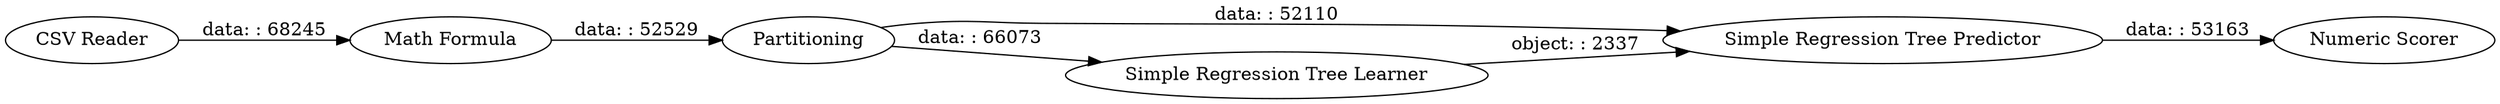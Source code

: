 digraph {
	"126658030430610974_13" [label="Numeric Scorer"]
	"126658030430610974_12" [label="Simple Regression Tree Predictor"]
	"126658030430610974_11" [label="Simple Regression Tree Learner"]
	"126658030430610974_1" [label="CSV Reader"]
	"126658030430610974_14" [label="Math Formula"]
	"126658030430610974_3" [label=Partitioning]
	"126658030430610974_3" -> "126658030430610974_11" [label="data: : 66073"]
	"126658030430610974_1" -> "126658030430610974_14" [label="data: : 68245"]
	"126658030430610974_12" -> "126658030430610974_13" [label="data: : 53163"]
	"126658030430610974_14" -> "126658030430610974_3" [label="data: : 52529"]
	"126658030430610974_3" -> "126658030430610974_12" [label="data: : 52110"]
	"126658030430610974_11" -> "126658030430610974_12" [label="object: : 2337"]
	rankdir=LR
}
